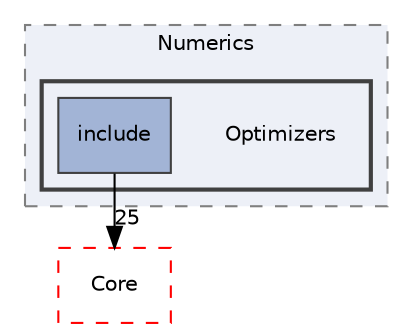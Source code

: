 digraph "Optimizers"
{
 // LATEX_PDF_SIZE
  edge [fontname="Helvetica",fontsize="10",labelfontname="Helvetica",labelfontsize="10"];
  node [fontname="Helvetica",fontsize="10",shape=record];
  compound=true
  subgraph clusterdir_57605c80b6a7e87d0adba2f2655cc3cb {
    graph [ bgcolor="#edf0f7", pencolor="grey50", style="filled,dashed,", label="Numerics", fontname="Helvetica", fontsize="10", URL="dir_57605c80b6a7e87d0adba2f2655cc3cb.html"]
  subgraph clusterdir_33a5fbe70472a1bbdf281f060bf026c9 {
    graph [ bgcolor="#edf0f7", pencolor="grey25", style="filled,bold,", label="", fontname="Helvetica", fontsize="10", URL="dir_33a5fbe70472a1bbdf281f060bf026c9.html"]
    dir_33a5fbe70472a1bbdf281f060bf026c9 [shape=plaintext, label="Optimizers"];
  dir_20c098fdd7977daf394d3893128e13d2 [shape=box, label="include", style="filled,", fillcolor="#a2b4d6", color="grey25", URL="dir_20c098fdd7977daf394d3893128e13d2.html"];
  }
  }
  dir_cac7f9cecb9aa42a0bd05452dddd8a21 [shape=box, label="Core", style="dashed,", fillcolor="#edf0f7", color="red", URL="dir_cac7f9cecb9aa42a0bd05452dddd8a21.html"];
  dir_20c098fdd7977daf394d3893128e13d2->dir_cac7f9cecb9aa42a0bd05452dddd8a21 [headlabel="25", labeldistance=1.5 headhref="dir_000152_000014.html"];
}
